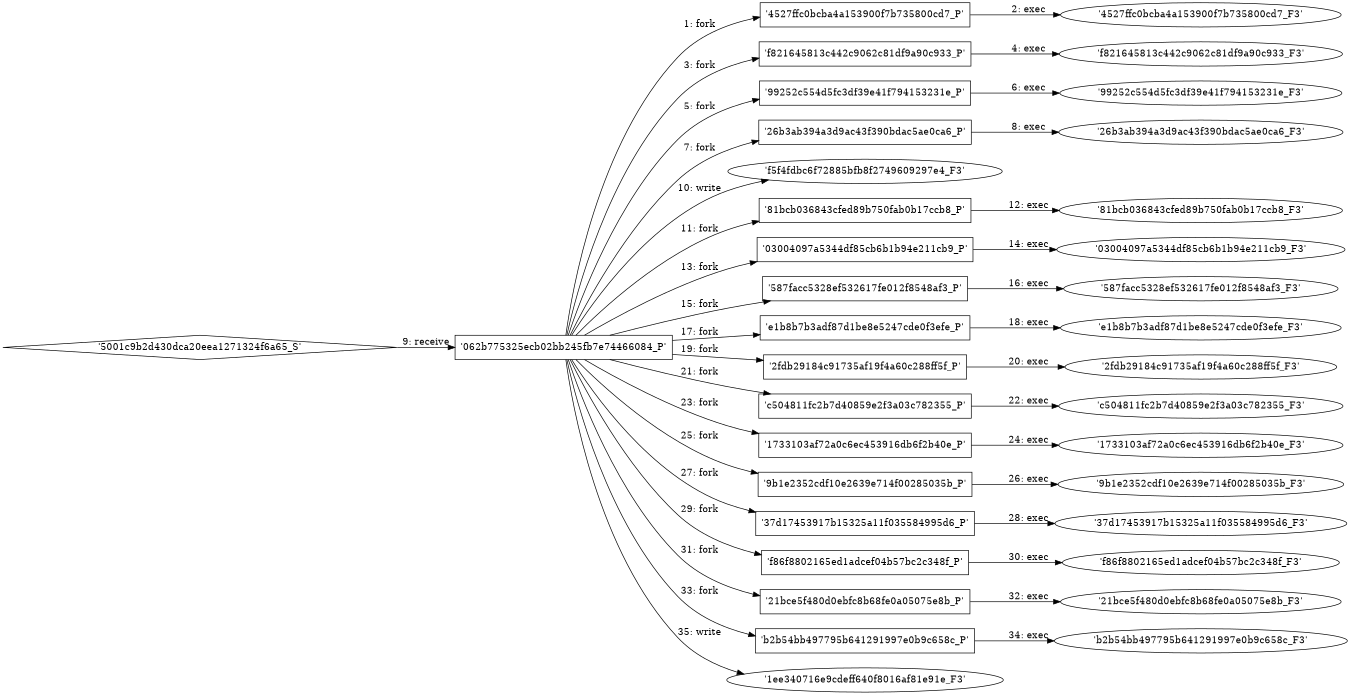 digraph "D:\Learning\Paper\apt\基于CTI的攻击预警\Dataset\攻击图\ASGfromALLCTI\Tick cyberespionage group zeros in on Japan.dot" {
rankdir="LR"
size="9"
fixedsize="false"
splines="true"
nodesep=0.3
ranksep=0
fontsize=10
overlap="scalexy"
engine= "neato"
	"'062b775325ecb02bb245fb7e74466084_P'" [node_type=Process shape=box]
	"'4527ffc0bcba4a153900f7b735800cd7_P'" [node_type=Process shape=box]
	"'062b775325ecb02bb245fb7e74466084_P'" -> "'4527ffc0bcba4a153900f7b735800cd7_P'" [label="1: fork"]
	"'4527ffc0bcba4a153900f7b735800cd7_P'" [node_type=Process shape=box]
	"'4527ffc0bcba4a153900f7b735800cd7_F3'" [node_type=File shape=ellipse]
	"'4527ffc0bcba4a153900f7b735800cd7_P'" -> "'4527ffc0bcba4a153900f7b735800cd7_F3'" [label="2: exec"]
	"'062b775325ecb02bb245fb7e74466084_P'" [node_type=Process shape=box]
	"'f821645813c442c9062c81df9a90c933_P'" [node_type=Process shape=box]
	"'062b775325ecb02bb245fb7e74466084_P'" -> "'f821645813c442c9062c81df9a90c933_P'" [label="3: fork"]
	"'f821645813c442c9062c81df9a90c933_P'" [node_type=Process shape=box]
	"'f821645813c442c9062c81df9a90c933_F3'" [node_type=File shape=ellipse]
	"'f821645813c442c9062c81df9a90c933_P'" -> "'f821645813c442c9062c81df9a90c933_F3'" [label="4: exec"]
	"'062b775325ecb02bb245fb7e74466084_P'" [node_type=Process shape=box]
	"'99252c554d5fc3df39e41f794153231e_P'" [node_type=Process shape=box]
	"'062b775325ecb02bb245fb7e74466084_P'" -> "'99252c554d5fc3df39e41f794153231e_P'" [label="5: fork"]
	"'99252c554d5fc3df39e41f794153231e_P'" [node_type=Process shape=box]
	"'99252c554d5fc3df39e41f794153231e_F3'" [node_type=File shape=ellipse]
	"'99252c554d5fc3df39e41f794153231e_P'" -> "'99252c554d5fc3df39e41f794153231e_F3'" [label="6: exec"]
	"'062b775325ecb02bb245fb7e74466084_P'" [node_type=Process shape=box]
	"'26b3ab394a3d9ac43f390bdac5ae0ca6_P'" [node_type=Process shape=box]
	"'062b775325ecb02bb245fb7e74466084_P'" -> "'26b3ab394a3d9ac43f390bdac5ae0ca6_P'" [label="7: fork"]
	"'26b3ab394a3d9ac43f390bdac5ae0ca6_P'" [node_type=Process shape=box]
	"'26b3ab394a3d9ac43f390bdac5ae0ca6_F3'" [node_type=File shape=ellipse]
	"'26b3ab394a3d9ac43f390bdac5ae0ca6_P'" -> "'26b3ab394a3d9ac43f390bdac5ae0ca6_F3'" [label="8: exec"]
	"'062b775325ecb02bb245fb7e74466084_P'" [node_type=Process shape=box]
	"'5001c9b2d430dca20eea1271324f6a65_S'" [node_type=Socket shape=diamond]
	"'5001c9b2d430dca20eea1271324f6a65_S'" -> "'062b775325ecb02bb245fb7e74466084_P'" [label="9: receive"]
	"'f5f4fdbc6f72885bfb8f2749609297e4_F3'" [node_type=file shape=ellipse]
	"'062b775325ecb02bb245fb7e74466084_P'" [node_type=Process shape=box]
	"'062b775325ecb02bb245fb7e74466084_P'" -> "'f5f4fdbc6f72885bfb8f2749609297e4_F3'" [label="10: write"]
	"'062b775325ecb02bb245fb7e74466084_P'" [node_type=Process shape=box]
	"'81bcb036843cfed89b750fab0b17ccb8_P'" [node_type=Process shape=box]
	"'062b775325ecb02bb245fb7e74466084_P'" -> "'81bcb036843cfed89b750fab0b17ccb8_P'" [label="11: fork"]
	"'81bcb036843cfed89b750fab0b17ccb8_P'" [node_type=Process shape=box]
	"'81bcb036843cfed89b750fab0b17ccb8_F3'" [node_type=File shape=ellipse]
	"'81bcb036843cfed89b750fab0b17ccb8_P'" -> "'81bcb036843cfed89b750fab0b17ccb8_F3'" [label="12: exec"]
	"'062b775325ecb02bb245fb7e74466084_P'" [node_type=Process shape=box]
	"'03004097a5344df85cb6b1b94e211cb9_P'" [node_type=Process shape=box]
	"'062b775325ecb02bb245fb7e74466084_P'" -> "'03004097a5344df85cb6b1b94e211cb9_P'" [label="13: fork"]
	"'03004097a5344df85cb6b1b94e211cb9_P'" [node_type=Process shape=box]
	"'03004097a5344df85cb6b1b94e211cb9_F3'" [node_type=File shape=ellipse]
	"'03004097a5344df85cb6b1b94e211cb9_P'" -> "'03004097a5344df85cb6b1b94e211cb9_F3'" [label="14: exec"]
	"'062b775325ecb02bb245fb7e74466084_P'" [node_type=Process shape=box]
	"'587facc5328ef532617fe012f8548af3_P'" [node_type=Process shape=box]
	"'062b775325ecb02bb245fb7e74466084_P'" -> "'587facc5328ef532617fe012f8548af3_P'" [label="15: fork"]
	"'587facc5328ef532617fe012f8548af3_P'" [node_type=Process shape=box]
	"'587facc5328ef532617fe012f8548af3_F3'" [node_type=File shape=ellipse]
	"'587facc5328ef532617fe012f8548af3_P'" -> "'587facc5328ef532617fe012f8548af3_F3'" [label="16: exec"]
	"'062b775325ecb02bb245fb7e74466084_P'" [node_type=Process shape=box]
	"'e1b8b7b3adf87d1be8e5247cde0f3efe_P'" [node_type=Process shape=box]
	"'062b775325ecb02bb245fb7e74466084_P'" -> "'e1b8b7b3adf87d1be8e5247cde0f3efe_P'" [label="17: fork"]
	"'e1b8b7b3adf87d1be8e5247cde0f3efe_P'" [node_type=Process shape=box]
	"'e1b8b7b3adf87d1be8e5247cde0f3efe_F3'" [node_type=File shape=ellipse]
	"'e1b8b7b3adf87d1be8e5247cde0f3efe_P'" -> "'e1b8b7b3adf87d1be8e5247cde0f3efe_F3'" [label="18: exec"]
	"'062b775325ecb02bb245fb7e74466084_P'" [node_type=Process shape=box]
	"'2fdb29184c91735af19f4a60c288ff5f_P'" [node_type=Process shape=box]
	"'062b775325ecb02bb245fb7e74466084_P'" -> "'2fdb29184c91735af19f4a60c288ff5f_P'" [label="19: fork"]
	"'2fdb29184c91735af19f4a60c288ff5f_P'" [node_type=Process shape=box]
	"'2fdb29184c91735af19f4a60c288ff5f_F3'" [node_type=File shape=ellipse]
	"'2fdb29184c91735af19f4a60c288ff5f_P'" -> "'2fdb29184c91735af19f4a60c288ff5f_F3'" [label="20: exec"]
	"'062b775325ecb02bb245fb7e74466084_P'" [node_type=Process shape=box]
	"'c504811fc2b7d40859e2f3a03c782355_P'" [node_type=Process shape=box]
	"'062b775325ecb02bb245fb7e74466084_P'" -> "'c504811fc2b7d40859e2f3a03c782355_P'" [label="21: fork"]
	"'c504811fc2b7d40859e2f3a03c782355_P'" [node_type=Process shape=box]
	"'c504811fc2b7d40859e2f3a03c782355_F3'" [node_type=File shape=ellipse]
	"'c504811fc2b7d40859e2f3a03c782355_P'" -> "'c504811fc2b7d40859e2f3a03c782355_F3'" [label="22: exec"]
	"'062b775325ecb02bb245fb7e74466084_P'" [node_type=Process shape=box]
	"'1733103af72a0c6ec453916db6f2b40e_P'" [node_type=Process shape=box]
	"'062b775325ecb02bb245fb7e74466084_P'" -> "'1733103af72a0c6ec453916db6f2b40e_P'" [label="23: fork"]
	"'1733103af72a0c6ec453916db6f2b40e_P'" [node_type=Process shape=box]
	"'1733103af72a0c6ec453916db6f2b40e_F3'" [node_type=File shape=ellipse]
	"'1733103af72a0c6ec453916db6f2b40e_P'" -> "'1733103af72a0c6ec453916db6f2b40e_F3'" [label="24: exec"]
	"'062b775325ecb02bb245fb7e74466084_P'" [node_type=Process shape=box]
	"'9b1e2352cdf10e2639e714f00285035b_P'" [node_type=Process shape=box]
	"'062b775325ecb02bb245fb7e74466084_P'" -> "'9b1e2352cdf10e2639e714f00285035b_P'" [label="25: fork"]
	"'9b1e2352cdf10e2639e714f00285035b_P'" [node_type=Process shape=box]
	"'9b1e2352cdf10e2639e714f00285035b_F3'" [node_type=File shape=ellipse]
	"'9b1e2352cdf10e2639e714f00285035b_P'" -> "'9b1e2352cdf10e2639e714f00285035b_F3'" [label="26: exec"]
	"'062b775325ecb02bb245fb7e74466084_P'" [node_type=Process shape=box]
	"'37d17453917b15325a11f035584995d6_P'" [node_type=Process shape=box]
	"'062b775325ecb02bb245fb7e74466084_P'" -> "'37d17453917b15325a11f035584995d6_P'" [label="27: fork"]
	"'37d17453917b15325a11f035584995d6_P'" [node_type=Process shape=box]
	"'37d17453917b15325a11f035584995d6_F3'" [node_type=File shape=ellipse]
	"'37d17453917b15325a11f035584995d6_P'" -> "'37d17453917b15325a11f035584995d6_F3'" [label="28: exec"]
	"'062b775325ecb02bb245fb7e74466084_P'" [node_type=Process shape=box]
	"'f86f8802165ed1adcef04b57bc2c348f_P'" [node_type=Process shape=box]
	"'062b775325ecb02bb245fb7e74466084_P'" -> "'f86f8802165ed1adcef04b57bc2c348f_P'" [label="29: fork"]
	"'f86f8802165ed1adcef04b57bc2c348f_P'" [node_type=Process shape=box]
	"'f86f8802165ed1adcef04b57bc2c348f_F3'" [node_type=File shape=ellipse]
	"'f86f8802165ed1adcef04b57bc2c348f_P'" -> "'f86f8802165ed1adcef04b57bc2c348f_F3'" [label="30: exec"]
	"'062b775325ecb02bb245fb7e74466084_P'" [node_type=Process shape=box]
	"'21bce5f480d0ebfc8b68fe0a05075e8b_P'" [node_type=Process shape=box]
	"'062b775325ecb02bb245fb7e74466084_P'" -> "'21bce5f480d0ebfc8b68fe0a05075e8b_P'" [label="31: fork"]
	"'21bce5f480d0ebfc8b68fe0a05075e8b_P'" [node_type=Process shape=box]
	"'21bce5f480d0ebfc8b68fe0a05075e8b_F3'" [node_type=File shape=ellipse]
	"'21bce5f480d0ebfc8b68fe0a05075e8b_P'" -> "'21bce5f480d0ebfc8b68fe0a05075e8b_F3'" [label="32: exec"]
	"'062b775325ecb02bb245fb7e74466084_P'" [node_type=Process shape=box]
	"'b2b54bb497795b641291997e0b9c658c_P'" [node_type=Process shape=box]
	"'062b775325ecb02bb245fb7e74466084_P'" -> "'b2b54bb497795b641291997e0b9c658c_P'" [label="33: fork"]
	"'b2b54bb497795b641291997e0b9c658c_P'" [node_type=Process shape=box]
	"'b2b54bb497795b641291997e0b9c658c_F3'" [node_type=File shape=ellipse]
	"'b2b54bb497795b641291997e0b9c658c_P'" -> "'b2b54bb497795b641291997e0b9c658c_F3'" [label="34: exec"]
	"'1ee340716e9cdeff640f8016af81e91e_F3'" [node_type=file shape=ellipse]
	"'062b775325ecb02bb245fb7e74466084_P'" [node_type=Process shape=box]
	"'062b775325ecb02bb245fb7e74466084_P'" -> "'1ee340716e9cdeff640f8016af81e91e_F3'" [label="35: write"]
}

